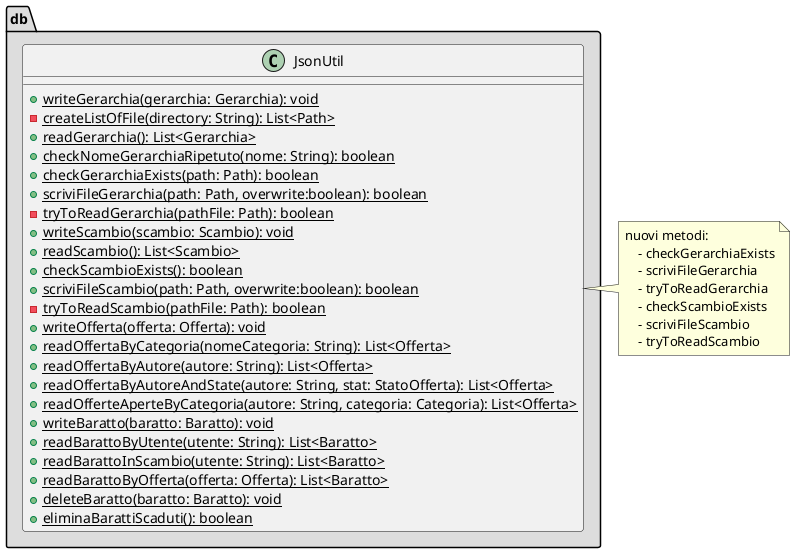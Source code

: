 @startuml db

package "db" #DDDDDD{
    
    class JsonUtil{
        +{static} writeGerarchia(gerarchia: Gerarchia): void
        -{static} createListOfFile(directory: String): List<Path>
        +{static} readGerarchia(): List<Gerarchia>
        +{static} checkNomeGerarchiaRipetuto(nome: String): boolean
        +{static} checkGerarchiaExists(path: Path): boolean
        +{static} scriviFileGerarchia(path: Path, overwrite:boolean): boolean
        -{static} tryToReadGerarchia(pathFile: Path): boolean
        +{static} writeScambio(scambio: Scambio): void
        +{static} readScambio(): List<Scambio>
        +{static} checkScambioExists(): boolean
        +{static} scriviFileScambio(path: Path, overwrite:boolean): boolean
        -{static} tryToReadScambio(pathFile: Path): boolean
        +{static} writeOfferta(offerta: Offerta): void
        +{static} readOffertaByCategoria(nomeCategoria: String): List<Offerta>
        +{static} readOffertaByAutore(autore: String): List<Offerta>
        +{static} readOffertaByAutoreAndState(autore: String, stat: StatoOfferta): List<Offerta>
        +{static} readOfferteAperteByCategoria(autore: String, categoria: Categoria): List<Offerta>
        +{static} writeBaratto(baratto: Baratto): void
        +{static} readBarattoByUtente(utente: String): List<Baratto>
        +{static} readBarattoInScambio(utente: String): List<Baratto>
        +{static} readBarattoByOfferta(offerta: Offerta): List<Baratto>
        +{static} deleteBaratto(baratto: Baratto): void
        +{static} eliminaBarattiScaduti(): boolean

    }

}
note right of JsonUtil
nuovi metodi: 
    - checkGerarchiaExists
    - scriviFileGerarchia
    - tryToReadGerarchia
    - checkScambioExists
    - scriviFileScambio
    - tryToReadScambio
end note




@enduml